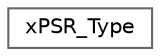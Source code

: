 digraph "Graphical Class Hierarchy"
{
 // LATEX_PDF_SIZE
  bgcolor="transparent";
  edge [fontname=Helvetica,fontsize=10,labelfontname=Helvetica,labelfontsize=10];
  node [fontname=Helvetica,fontsize=10,shape=box,height=0.2,width=0.4];
  rankdir="LR";
  Node0 [id="Node000000",label="xPSR_Type",height=0.2,width=0.4,color="grey40", fillcolor="white", style="filled",URL="$unionx_p_s_r___type.html",tooltip="Union type to access the Special-Purpose Program Status Registers (xPSR)."];
}
